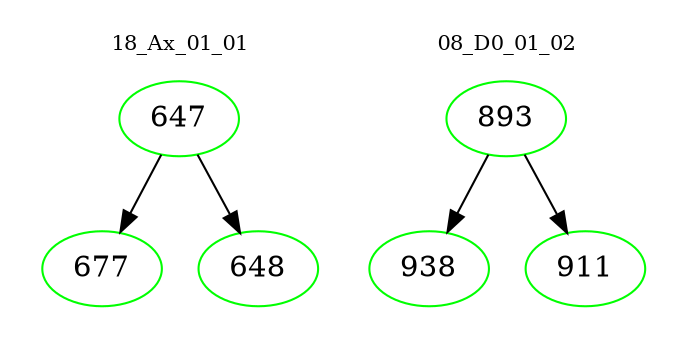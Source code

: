 digraph{
subgraph cluster_0 {
color = white
label = "18_Ax_01_01";
fontsize=10;
T0_647 [label="647", color="green"]
T0_647 -> T0_677 [color="black"]
T0_677 [label="677", color="green"]
T0_647 -> T0_648 [color="black"]
T0_648 [label="648", color="green"]
}
subgraph cluster_1 {
color = white
label = "08_D0_01_02";
fontsize=10;
T1_893 [label="893", color="green"]
T1_893 -> T1_938 [color="black"]
T1_938 [label="938", color="green"]
T1_893 -> T1_911 [color="black"]
T1_911 [label="911", color="green"]
}
}
